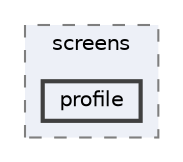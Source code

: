 digraph "lib/screens/profile"
{
 // LATEX_PDF_SIZE
  bgcolor="transparent";
  edge [fontname=Helvetica,fontsize=10,labelfontname=Helvetica,labelfontsize=10];
  node [fontname=Helvetica,fontsize=10,shape=box,height=0.2,width=0.4];
  compound=true
  subgraph clusterdir_299aa870bb746bafe99131a774bd9579 {
    graph [ bgcolor="#edf0f7", pencolor="grey50", label="screens", fontname=Helvetica,fontsize=10 style="filled,dashed", URL="dir_299aa870bb746bafe99131a774bd9579.html",tooltip=""]
  dir_73c1a0a1f8ca5c71ab255dba0d6ea689 [label="profile", fillcolor="#edf0f7", color="grey25", style="filled,bold", URL="dir_73c1a0a1f8ca5c71ab255dba0d6ea689.html",tooltip=""];
  }
}
